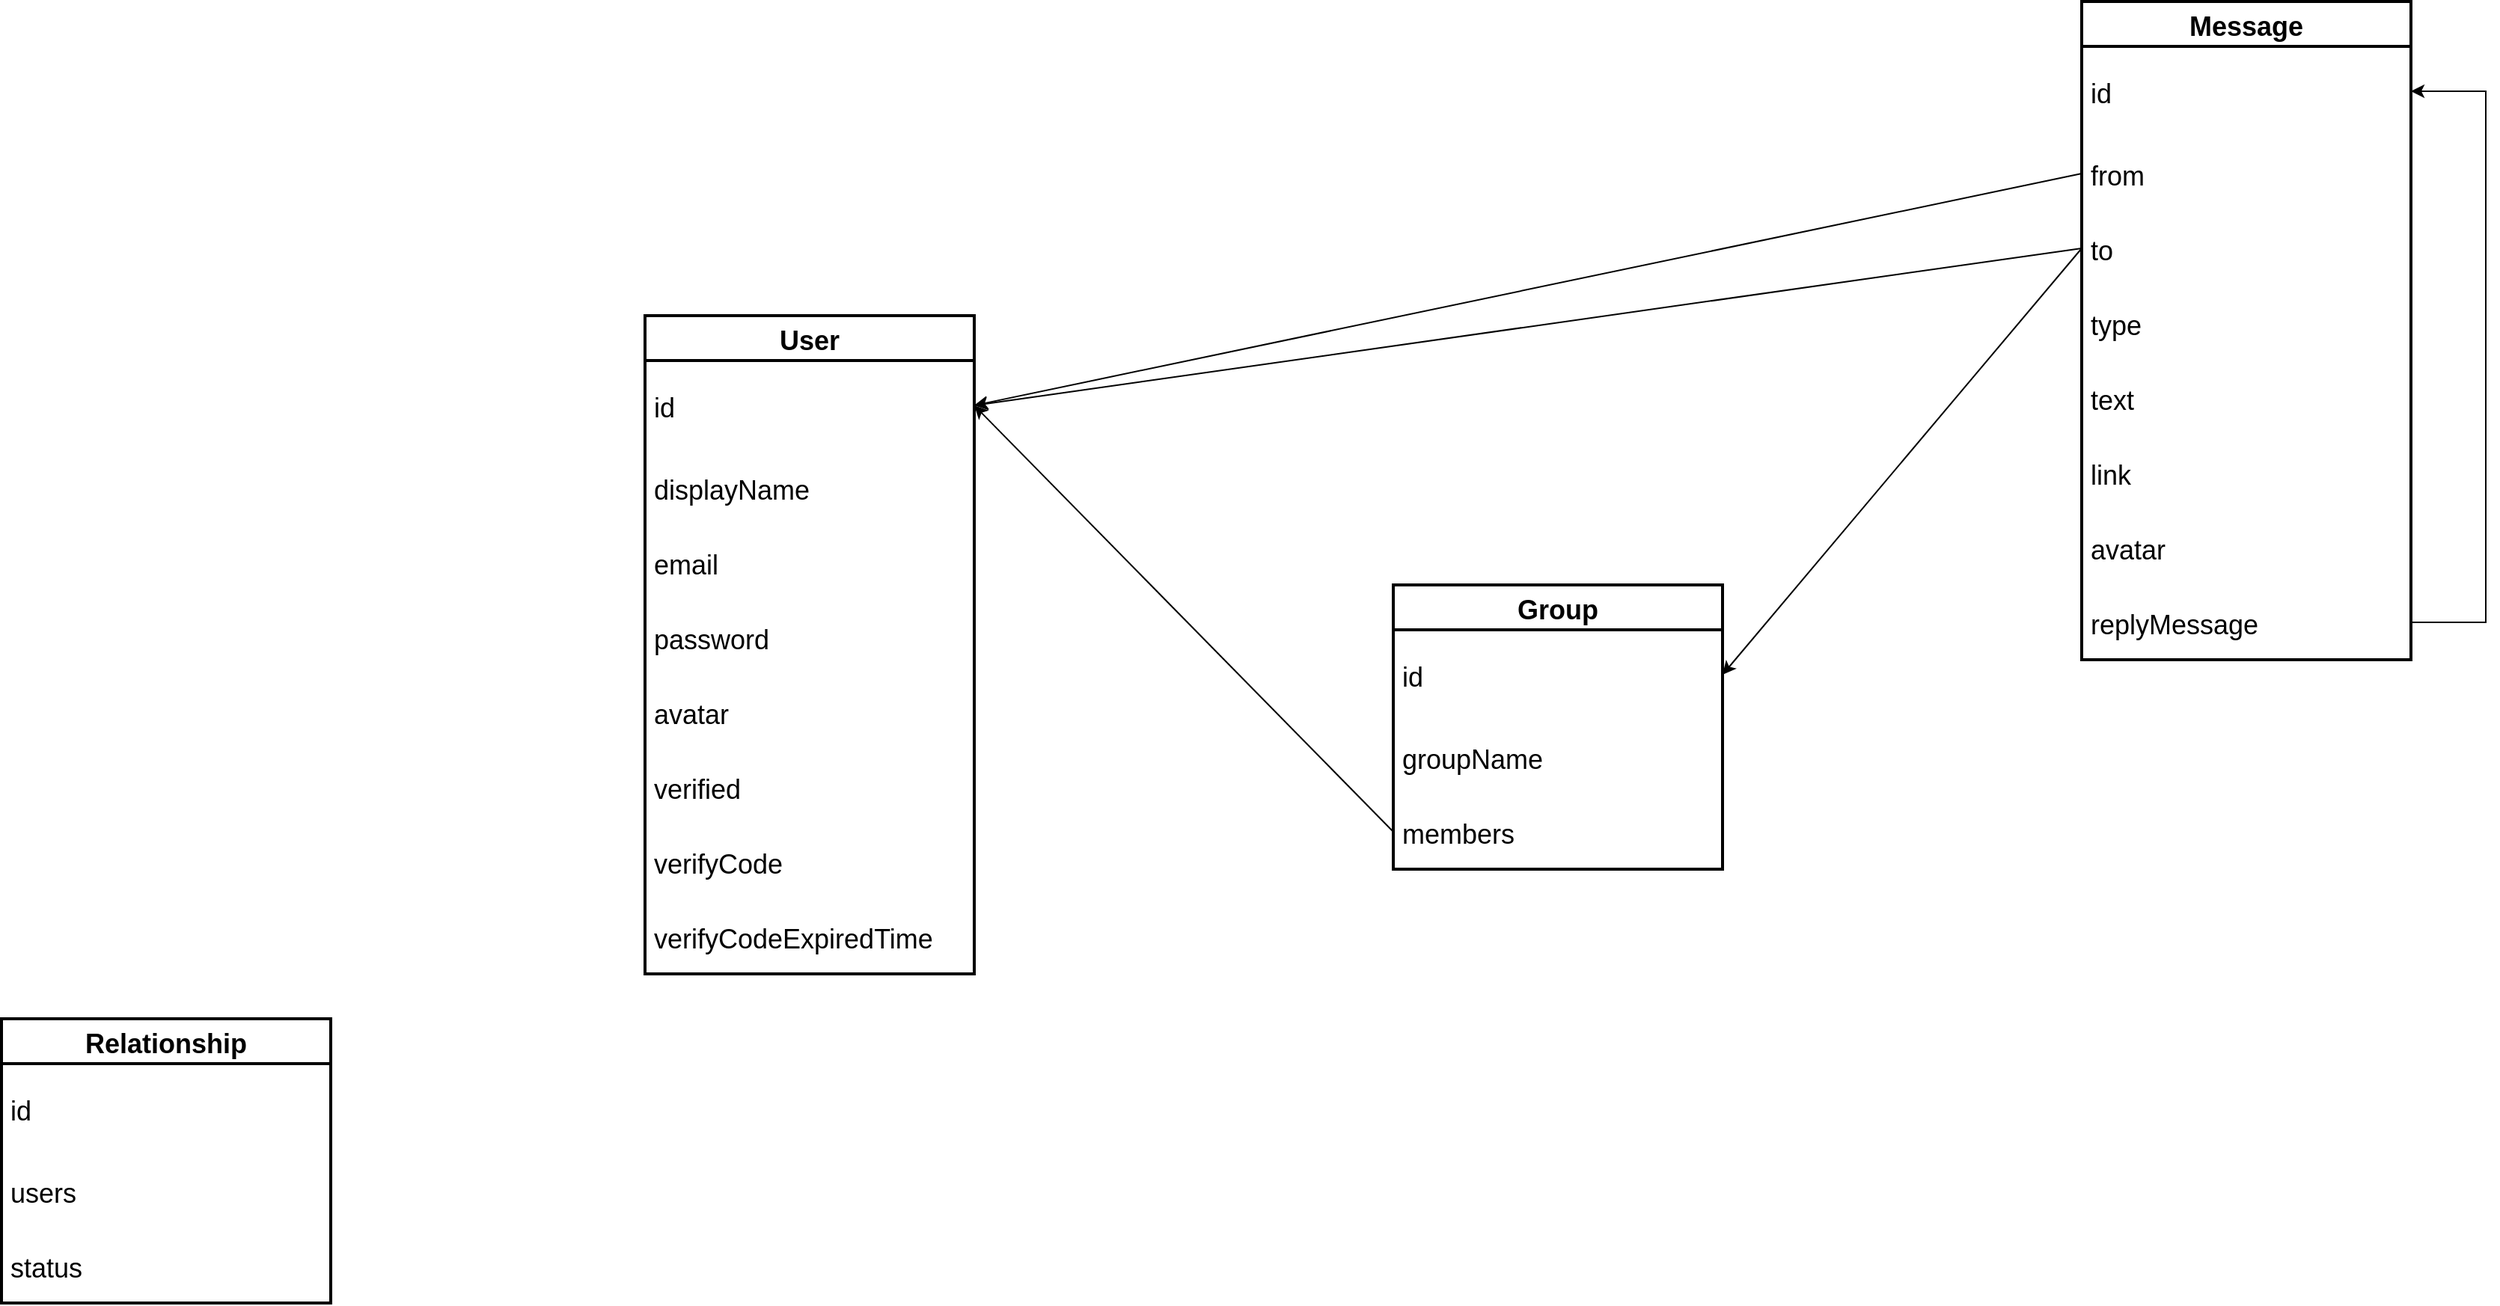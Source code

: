 <mxfile version="22.1.11" type="device">
  <diagram name="Trang-1" id="r4zbpAcLh9ksdDfQX0Jh">
    <mxGraphModel dx="2474" dy="2046" grid="1" gridSize="10" guides="1" tooltips="1" connect="1" arrows="1" fold="1" page="1" pageScale="1" pageWidth="827" pageHeight="1169" math="0" shadow="0">
      <root>
        <mxCell id="0" />
        <mxCell id="1" parent="0" />
        <mxCell id="Rv0RRqR60SKSk-l1LiFW-3" value="User" style="swimlane;fontStyle=1;childLayout=stackLayout;horizontal=1;startSize=30;horizontalStack=0;resizeParent=1;resizeParentMax=0;resizeLast=0;collapsible=1;marginBottom=0;strokeWidth=2;rounded=1;arcSize=0;fontSize=18;" vertex="1" parent="1">
          <mxGeometry x="-310" y="70" width="220" height="440" as="geometry">
            <mxRectangle x="230" y="660" width="90" height="30" as="alternateBounds" />
          </mxGeometry>
        </mxCell>
        <mxCell id="Rv0RRqR60SKSk-l1LiFW-4" value="id" style="text;strokeColor=none;fillColor=none;align=left;verticalAlign=middle;spacingLeft=4;spacingRight=4;overflow=hidden;points=[[0,0.5],[1,0.5]];portConstraint=eastwest;rotatable=0;fontSize=18;" vertex="1" parent="Rv0RRqR60SKSk-l1LiFW-3">
          <mxGeometry y="30" width="220" height="60" as="geometry" />
        </mxCell>
        <mxCell id="Rv0RRqR60SKSk-l1LiFW-6" value="displayName" style="text;strokeColor=none;fillColor=none;align=left;verticalAlign=middle;spacingLeft=4;spacingRight=4;overflow=hidden;points=[[0,0.5],[1,0.5]];portConstraint=eastwest;rotatable=0;fontSize=18;" vertex="1" parent="Rv0RRqR60SKSk-l1LiFW-3">
          <mxGeometry y="90" width="220" height="50" as="geometry" />
        </mxCell>
        <mxCell id="Rv0RRqR60SKSk-l1LiFW-7" value="email" style="text;strokeColor=none;fillColor=none;align=left;verticalAlign=middle;spacingLeft=4;spacingRight=4;overflow=hidden;points=[[0,0.5],[1,0.5]];portConstraint=eastwest;rotatable=0;fontSize=18;" vertex="1" parent="Rv0RRqR60SKSk-l1LiFW-3">
          <mxGeometry y="140" width="220" height="50" as="geometry" />
        </mxCell>
        <mxCell id="Rv0RRqR60SKSk-l1LiFW-9" value="password" style="text;strokeColor=none;fillColor=none;align=left;verticalAlign=middle;spacingLeft=4;spacingRight=4;overflow=hidden;points=[[0,0.5],[1,0.5]];portConstraint=eastwest;rotatable=0;fontSize=18;" vertex="1" parent="Rv0RRqR60SKSk-l1LiFW-3">
          <mxGeometry y="190" width="220" height="50" as="geometry" />
        </mxCell>
        <mxCell id="Rv0RRqR60SKSk-l1LiFW-8" value="avatar" style="text;strokeColor=none;fillColor=none;align=left;verticalAlign=middle;spacingLeft=4;spacingRight=4;overflow=hidden;points=[[0,0.5],[1,0.5]];portConstraint=eastwest;rotatable=0;fontSize=18;" vertex="1" parent="Rv0RRqR60SKSk-l1LiFW-3">
          <mxGeometry y="240" width="220" height="50" as="geometry" />
        </mxCell>
        <mxCell id="Rv0RRqR60SKSk-l1LiFW-10" value="verified" style="text;strokeColor=none;fillColor=none;align=left;verticalAlign=middle;spacingLeft=4;spacingRight=4;overflow=hidden;points=[[0,0.5],[1,0.5]];portConstraint=eastwest;rotatable=0;fontSize=18;" vertex="1" parent="Rv0RRqR60SKSk-l1LiFW-3">
          <mxGeometry y="290" width="220" height="50" as="geometry" />
        </mxCell>
        <mxCell id="Rv0RRqR60SKSk-l1LiFW-11" value="verifyCode" style="text;strokeColor=none;fillColor=none;align=left;verticalAlign=middle;spacingLeft=4;spacingRight=4;overflow=hidden;points=[[0,0.5],[1,0.5]];portConstraint=eastwest;rotatable=0;fontSize=18;" vertex="1" parent="Rv0RRqR60SKSk-l1LiFW-3">
          <mxGeometry y="340" width="220" height="50" as="geometry" />
        </mxCell>
        <mxCell id="Rv0RRqR60SKSk-l1LiFW-12" value="verifyCodeExpiredTime" style="text;strokeColor=none;fillColor=none;align=left;verticalAlign=middle;spacingLeft=4;spacingRight=4;overflow=hidden;points=[[0,0.5],[1,0.5]];portConstraint=eastwest;rotatable=0;fontSize=18;" vertex="1" parent="Rv0RRqR60SKSk-l1LiFW-3">
          <mxGeometry y="390" width="220" height="50" as="geometry" />
        </mxCell>
        <mxCell id="Rv0RRqR60SKSk-l1LiFW-13" value="Message" style="swimlane;fontStyle=1;childLayout=stackLayout;horizontal=1;startSize=30;horizontalStack=0;resizeParent=1;resizeParentMax=0;resizeLast=0;collapsible=1;marginBottom=0;strokeWidth=2;rounded=1;arcSize=0;fontSize=18;" vertex="1" parent="1">
          <mxGeometry x="650" y="-140" width="220" height="440" as="geometry">
            <mxRectangle x="230" y="660" width="90" height="30" as="alternateBounds" />
          </mxGeometry>
        </mxCell>
        <mxCell id="Rv0RRqR60SKSk-l1LiFW-14" value="id" style="text;strokeColor=none;fillColor=none;align=left;verticalAlign=middle;spacingLeft=4;spacingRight=4;overflow=hidden;points=[[0,0.5],[1,0.5]];portConstraint=eastwest;rotatable=0;fontSize=18;" vertex="1" parent="Rv0RRqR60SKSk-l1LiFW-13">
          <mxGeometry y="30" width="220" height="60" as="geometry" />
        </mxCell>
        <mxCell id="Rv0RRqR60SKSk-l1LiFW-17" value="from" style="text;strokeColor=none;fillColor=none;align=left;verticalAlign=middle;spacingLeft=4;spacingRight=4;overflow=hidden;points=[[0,0.5],[1,0.5]];portConstraint=eastwest;rotatable=0;fontSize=18;" vertex="1" parent="Rv0RRqR60SKSk-l1LiFW-13">
          <mxGeometry y="90" width="220" height="50" as="geometry" />
        </mxCell>
        <mxCell id="Rv0RRqR60SKSk-l1LiFW-18" value="to" style="text;strokeColor=none;fillColor=none;align=left;verticalAlign=middle;spacingLeft=4;spacingRight=4;overflow=hidden;points=[[0,0.5],[1,0.5]];portConstraint=eastwest;rotatable=0;fontSize=18;" vertex="1" parent="Rv0RRqR60SKSk-l1LiFW-13">
          <mxGeometry y="140" width="220" height="50" as="geometry" />
        </mxCell>
        <mxCell id="Rv0RRqR60SKSk-l1LiFW-33" value="type" style="text;strokeColor=none;fillColor=none;align=left;verticalAlign=middle;spacingLeft=4;spacingRight=4;overflow=hidden;points=[[0,0.5],[1,0.5]];portConstraint=eastwest;rotatable=0;fontSize=18;" vertex="1" parent="Rv0RRqR60SKSk-l1LiFW-13">
          <mxGeometry y="190" width="220" height="50" as="geometry" />
        </mxCell>
        <mxCell id="Rv0RRqR60SKSk-l1LiFW-15" value="text" style="text;strokeColor=none;fillColor=none;align=left;verticalAlign=middle;spacingLeft=4;spacingRight=4;overflow=hidden;points=[[0,0.5],[1,0.5]];portConstraint=eastwest;rotatable=0;fontSize=18;" vertex="1" parent="Rv0RRqR60SKSk-l1LiFW-13">
          <mxGeometry y="240" width="220" height="50" as="geometry" />
        </mxCell>
        <mxCell id="Rv0RRqR60SKSk-l1LiFW-16" value="link" style="text;strokeColor=none;fillColor=none;align=left;verticalAlign=middle;spacingLeft=4;spacingRight=4;overflow=hidden;points=[[0,0.5],[1,0.5]];portConstraint=eastwest;rotatable=0;fontSize=18;" vertex="1" parent="Rv0RRqR60SKSk-l1LiFW-13">
          <mxGeometry y="290" width="220" height="50" as="geometry" />
        </mxCell>
        <mxCell id="Rv0RRqR60SKSk-l1LiFW-34" value="avatar" style="text;strokeColor=none;fillColor=none;align=left;verticalAlign=middle;spacingLeft=4;spacingRight=4;overflow=hidden;points=[[0,0.5],[1,0.5]];portConstraint=eastwest;rotatable=0;fontSize=18;" vertex="1" parent="Rv0RRqR60SKSk-l1LiFW-13">
          <mxGeometry y="340" width="220" height="50" as="geometry" />
        </mxCell>
        <mxCell id="Rv0RRqR60SKSk-l1LiFW-35" value="replyMessage" style="text;strokeColor=none;fillColor=none;align=left;verticalAlign=middle;spacingLeft=4;spacingRight=4;overflow=hidden;points=[[0,0.5],[1,0.5]];portConstraint=eastwest;rotatable=0;fontSize=18;" vertex="1" parent="Rv0RRqR60SKSk-l1LiFW-13">
          <mxGeometry y="390" width="220" height="50" as="geometry" />
        </mxCell>
        <mxCell id="Rv0RRqR60SKSk-l1LiFW-36" value="" style="endArrow=classic;html=1;rounded=0;exitX=1;exitY=0.5;exitDx=0;exitDy=0;entryX=1;entryY=0.5;entryDx=0;entryDy=0;" edge="1" parent="Rv0RRqR60SKSk-l1LiFW-13" source="Rv0RRqR60SKSk-l1LiFW-35" target="Rv0RRqR60SKSk-l1LiFW-14">
          <mxGeometry width="50" height="50" relative="1" as="geometry">
            <mxPoint x="540" y="460" as="sourcePoint" />
            <mxPoint x="360" y="180" as="targetPoint" />
            <Array as="points">
              <mxPoint x="270" y="415" />
              <mxPoint x="270" y="60" />
            </Array>
          </mxGeometry>
        </mxCell>
        <mxCell id="Rv0RRqR60SKSk-l1LiFW-22" value="" style="endArrow=classic;html=1;rounded=0;exitX=0;exitY=0.5;exitDx=0;exitDy=0;entryX=1;entryY=0.5;entryDx=0;entryDy=0;" edge="1" parent="1" source="Rv0RRqR60SKSk-l1LiFW-18" target="Rv0RRqR60SKSk-l1LiFW-4">
          <mxGeometry width="50" height="50" relative="1" as="geometry">
            <mxPoint x="420" y="542.5" as="sourcePoint" />
            <mxPoint x="210" y="310" as="targetPoint" />
          </mxGeometry>
        </mxCell>
        <mxCell id="Rv0RRqR60SKSk-l1LiFW-23" value="" style="endArrow=classic;html=1;rounded=0;exitX=0;exitY=0.5;exitDx=0;exitDy=0;" edge="1" parent="1" source="Rv0RRqR60SKSk-l1LiFW-17">
          <mxGeometry width="50" height="50" relative="1" as="geometry">
            <mxPoint x="430" y="553" as="sourcePoint" />
            <mxPoint x="-90" y="130" as="targetPoint" />
          </mxGeometry>
        </mxCell>
        <mxCell id="Rv0RRqR60SKSk-l1LiFW-24" value="Group" style="swimlane;fontStyle=1;childLayout=stackLayout;horizontal=1;startSize=30;horizontalStack=0;resizeParent=1;resizeParentMax=0;resizeLast=0;collapsible=1;marginBottom=0;strokeWidth=2;rounded=1;arcSize=0;fontSize=18;" vertex="1" parent="1">
          <mxGeometry x="190" y="250" width="220" height="190" as="geometry">
            <mxRectangle x="230" y="660" width="90" height="30" as="alternateBounds" />
          </mxGeometry>
        </mxCell>
        <mxCell id="Rv0RRqR60SKSk-l1LiFW-25" value="id" style="text;strokeColor=none;fillColor=none;align=left;verticalAlign=middle;spacingLeft=4;spacingRight=4;overflow=hidden;points=[[0,0.5],[1,0.5]];portConstraint=eastwest;rotatable=0;fontSize=18;" vertex="1" parent="Rv0RRqR60SKSk-l1LiFW-24">
          <mxGeometry y="30" width="220" height="60" as="geometry" />
        </mxCell>
        <mxCell id="Rv0RRqR60SKSk-l1LiFW-26" value="groupName" style="text;strokeColor=none;fillColor=none;align=left;verticalAlign=middle;spacingLeft=4;spacingRight=4;overflow=hidden;points=[[0,0.5],[1,0.5]];portConstraint=eastwest;rotatable=0;fontSize=18;" vertex="1" parent="Rv0RRqR60SKSk-l1LiFW-24">
          <mxGeometry y="90" width="220" height="50" as="geometry" />
        </mxCell>
        <mxCell id="Rv0RRqR60SKSk-l1LiFW-30" value="members" style="text;strokeColor=none;fillColor=none;align=left;verticalAlign=middle;spacingLeft=4;spacingRight=4;overflow=hidden;points=[[0,0.5],[1,0.5]];portConstraint=eastwest;rotatable=0;fontSize=18;" vertex="1" parent="Rv0RRqR60SKSk-l1LiFW-24">
          <mxGeometry y="140" width="220" height="50" as="geometry" />
        </mxCell>
        <mxCell id="Rv0RRqR60SKSk-l1LiFW-31" value="" style="endArrow=classic;html=1;rounded=0;exitX=0;exitY=0.5;exitDx=0;exitDy=0;entryX=1;entryY=0.5;entryDx=0;entryDy=0;" edge="1" parent="1" source="Rv0RRqR60SKSk-l1LiFW-30" target="Rv0RRqR60SKSk-l1LiFW-4">
          <mxGeometry width="50" height="50" relative="1" as="geometry">
            <mxPoint x="414" y="775" as="sourcePoint" />
            <mxPoint x="124" y="660" as="targetPoint" />
          </mxGeometry>
        </mxCell>
        <mxCell id="Rv0RRqR60SKSk-l1LiFW-32" value="" style="endArrow=classic;html=1;rounded=0;entryX=1;entryY=0.5;entryDx=0;entryDy=0;exitX=0;exitY=0.5;exitDx=0;exitDy=0;" edge="1" parent="1" source="Rv0RRqR60SKSk-l1LiFW-18" target="Rv0RRqR60SKSk-l1LiFW-25">
          <mxGeometry width="50" height="50" relative="1" as="geometry">
            <mxPoint x="410" y="330" as="sourcePoint" />
            <mxPoint x="520" y="280" as="targetPoint" />
          </mxGeometry>
        </mxCell>
        <mxCell id="Rv0RRqR60SKSk-l1LiFW-37" value="Relationship" style="swimlane;fontStyle=1;childLayout=stackLayout;horizontal=1;startSize=30;horizontalStack=0;resizeParent=1;resizeParentMax=0;resizeLast=0;collapsible=1;marginBottom=0;strokeWidth=2;rounded=1;arcSize=0;fontSize=18;" vertex="1" parent="1">
          <mxGeometry x="-740" y="540" width="220" height="190" as="geometry">
            <mxRectangle x="230" y="660" width="90" height="30" as="alternateBounds" />
          </mxGeometry>
        </mxCell>
        <mxCell id="Rv0RRqR60SKSk-l1LiFW-38" value="id" style="text;strokeColor=none;fillColor=none;align=left;verticalAlign=middle;spacingLeft=4;spacingRight=4;overflow=hidden;points=[[0,0.5],[1,0.5]];portConstraint=eastwest;rotatable=0;fontSize=18;" vertex="1" parent="Rv0RRqR60SKSk-l1LiFW-37">
          <mxGeometry y="30" width="220" height="60" as="geometry" />
        </mxCell>
        <mxCell id="Rv0RRqR60SKSk-l1LiFW-39" value="users" style="text;strokeColor=none;fillColor=none;align=left;verticalAlign=middle;spacingLeft=4;spacingRight=4;overflow=hidden;points=[[0,0.5],[1,0.5]];portConstraint=eastwest;rotatable=0;fontSize=18;" vertex="1" parent="Rv0RRqR60SKSk-l1LiFW-37">
          <mxGeometry y="90" width="220" height="50" as="geometry" />
        </mxCell>
        <mxCell id="Rv0RRqR60SKSk-l1LiFW-40" value="status" style="text;strokeColor=none;fillColor=none;align=left;verticalAlign=middle;spacingLeft=4;spacingRight=4;overflow=hidden;points=[[0,0.5],[1,0.5]];portConstraint=eastwest;rotatable=0;fontSize=18;" vertex="1" parent="Rv0RRqR60SKSk-l1LiFW-37">
          <mxGeometry y="140" width="220" height="50" as="geometry" />
        </mxCell>
      </root>
    </mxGraphModel>
  </diagram>
</mxfile>

